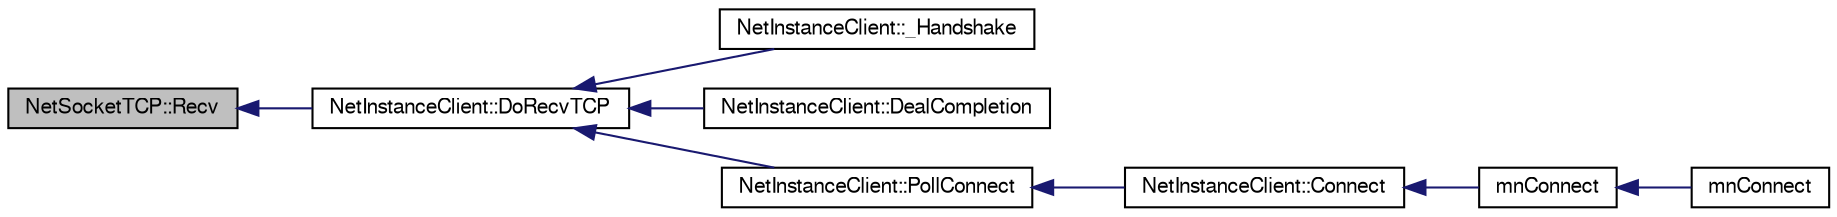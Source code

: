digraph G
{
  edge [fontname="FreeSans",fontsize="10",labelfontname="FreeSans",labelfontsize="10"];
  node [fontname="FreeSans",fontsize="10",shape=record];
  rankdir=LR;
  Node1 [label="NetSocketTCP::Recv",height=0.2,width=0.4,color="black", fillcolor="grey75", style="filled" fontcolor="black"];
  Node1 -> Node2 [dir=back,color="midnightblue",fontsize="10",style="solid",fontname="FreeSans"];
  Node2 [label="NetInstanceClient::DoRecvTCP",height=0.2,width=0.4,color="black", fillcolor="white", style="filled",URL="$class_net_instance_client.html#aa7a320e67c52833c892d95f858714c16"];
  Node2 -> Node3 [dir=back,color="midnightblue",fontsize="10",style="solid",fontname="FreeSans"];
  Node3 [label="NetInstanceClient::_Handshake",height=0.2,width=0.4,color="black", fillcolor="white", style="filled",URL="$class_net_instance_client.html#a6e22c2ad45d20637c96205472b36fbd7"];
  Node2 -> Node4 [dir=back,color="midnightblue",fontsize="10",style="solid",fontname="FreeSans"];
  Node4 [label="NetInstanceClient::DealCompletion",height=0.2,width=0.4,color="black", fillcolor="white", style="filled",URL="$class_net_instance_client.html#afd6827251b3afd659dd2a1e605dd4f5d"];
  Node2 -> Node5 [dir=back,color="midnightblue",fontsize="10",style="solid",fontname="FreeSans"];
  Node5 [label="NetInstanceClient::PollConnect",height=0.2,width=0.4,color="black", fillcolor="white", style="filled",URL="$class_net_instance_client.html#a9f96ef6d39ce2b6a23e3a1f7fa13599f"];
  Node5 -> Node6 [dir=back,color="midnightblue",fontsize="10",style="solid",fontname="FreeSans"];
  Node6 [label="NetInstanceClient::Connect",height=0.2,width=0.4,color="black", fillcolor="white", style="filled",URL="$class_net_instance_client.html#aa4d84041c68b70e4a32c37d31311ca96"];
  Node6 -> Node7 [dir=back,color="midnightblue",fontsize="10",style="solid",fontname="FreeSans"];
  Node7 [label="mnConnect",height=0.2,width=0.4,color="black", fillcolor="white", style="filled",URL="$group__proc_commands.html#ga6ffd3536c34f39d9cacd3eb06cf41d79"];
  Node7 -> Node8 [dir=back,color="midnightblue",fontsize="10",style="solid",fontname="FreeSans"];
  Node8 [label="mnConnect",height=0.2,width=0.4,color="black", fillcolor="white", style="filled",URL="$group__proc_commands.html#ga601b506b062a594ea02a44502a7b4d0f"];
}
